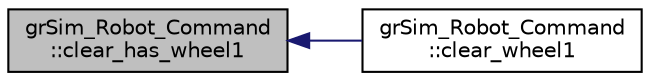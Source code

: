 digraph "grSim_Robot_Command::clear_has_wheel1"
{
 // INTERACTIVE_SVG=YES
  edge [fontname="Helvetica",fontsize="10",labelfontname="Helvetica",labelfontsize="10"];
  node [fontname="Helvetica",fontsize="10",shape=record];
  rankdir="LR";
  Node1 [label="grSim_Robot_Command\l::clear_has_wheel1",height=0.2,width=0.4,color="black", fillcolor="grey75", style="filled", fontcolor="black"];
  Node1 -> Node2 [dir="back",color="midnightblue",fontsize="10",style="solid",fontname="Helvetica"];
  Node2 [label="grSim_Robot_Command\l::clear_wheel1",height=0.2,width=0.4,color="black", fillcolor="white", style="filled",URL="$d1/d68/classgr_sim___robot___command.html#a6cea9abd19654504da2df17711226fb5"];
}

